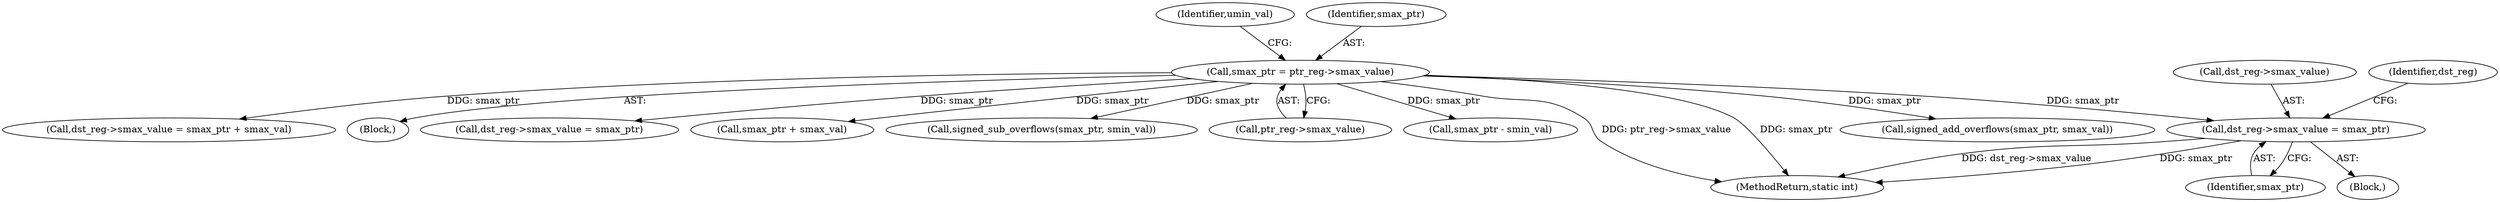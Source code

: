 digraph "0_linux_bb7f0f989ca7de1153bd128a40a71709e339fa03@pointer" {
"1000588" [label="(Call,dst_reg->smax_value = smax_ptr)"];
"1000154" [label="(Call,smax_ptr = ptr_reg->smax_value)"];
"1000161" [label="(Identifier,umin_val)"];
"1000422" [label="(Call,signed_add_overflows(smax_ptr, smax_val))"];
"1000445" [label="(Call,dst_reg->smax_value = smax_ptr + smax_val)"];
"1000797" [label="(MethodReturn,static int)"];
"1000592" [label="(Identifier,smax_ptr)"];
"1000154" [label="(Call,smax_ptr = ptr_reg->smax_value)"];
"1000121" [label="(Block,)"];
"1000588" [label="(Call,dst_reg->smax_value = smax_ptr)"];
"1000589" [label="(Call,dst_reg->smax_value)"];
"1000378" [label="(Call,dst_reg->smax_value = smax_ptr)"];
"1000449" [label="(Call,smax_ptr + smax_val)"];
"1000639" [label="(Call,signed_sub_overflows(smax_ptr, smin_val))"];
"1000156" [label="(Call,ptr_reg->smax_value)"];
"1000582" [label="(Block,)"];
"1000155" [label="(Identifier,smax_ptr)"];
"1000595" [label="(Identifier,dst_reg)"];
"1000666" [label="(Call,smax_ptr - smin_val)"];
"1000588" -> "1000582"  [label="AST: "];
"1000588" -> "1000592"  [label="CFG: "];
"1000589" -> "1000588"  [label="AST: "];
"1000592" -> "1000588"  [label="AST: "];
"1000595" -> "1000588"  [label="CFG: "];
"1000588" -> "1000797"  [label="DDG: dst_reg->smax_value"];
"1000588" -> "1000797"  [label="DDG: smax_ptr"];
"1000154" -> "1000588"  [label="DDG: smax_ptr"];
"1000154" -> "1000121"  [label="AST: "];
"1000154" -> "1000156"  [label="CFG: "];
"1000155" -> "1000154"  [label="AST: "];
"1000156" -> "1000154"  [label="AST: "];
"1000161" -> "1000154"  [label="CFG: "];
"1000154" -> "1000797"  [label="DDG: smax_ptr"];
"1000154" -> "1000797"  [label="DDG: ptr_reg->smax_value"];
"1000154" -> "1000378"  [label="DDG: smax_ptr"];
"1000154" -> "1000422"  [label="DDG: smax_ptr"];
"1000154" -> "1000445"  [label="DDG: smax_ptr"];
"1000154" -> "1000449"  [label="DDG: smax_ptr"];
"1000154" -> "1000639"  [label="DDG: smax_ptr"];
"1000154" -> "1000666"  [label="DDG: smax_ptr"];
}
